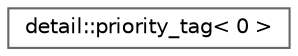 digraph "Gráfico de jerarquía de clases"
{
 // LATEX_PDF_SIZE
  bgcolor="transparent";
  edge [fontname=Helvetica,fontsize=10,labelfontname=Helvetica,labelfontsize=10];
  node [fontname=Helvetica,fontsize=10,shape=box,height=0.2,width=0.4];
  rankdir="LR";
  Node0 [id="Node000000",label="detail::priority_tag\< 0 \>",height=0.2,width=0.4,color="grey40", fillcolor="white", style="filled",URL="$structdetail_1_1priority__tag_3_010_01_4.html",tooltip=" "];
}
